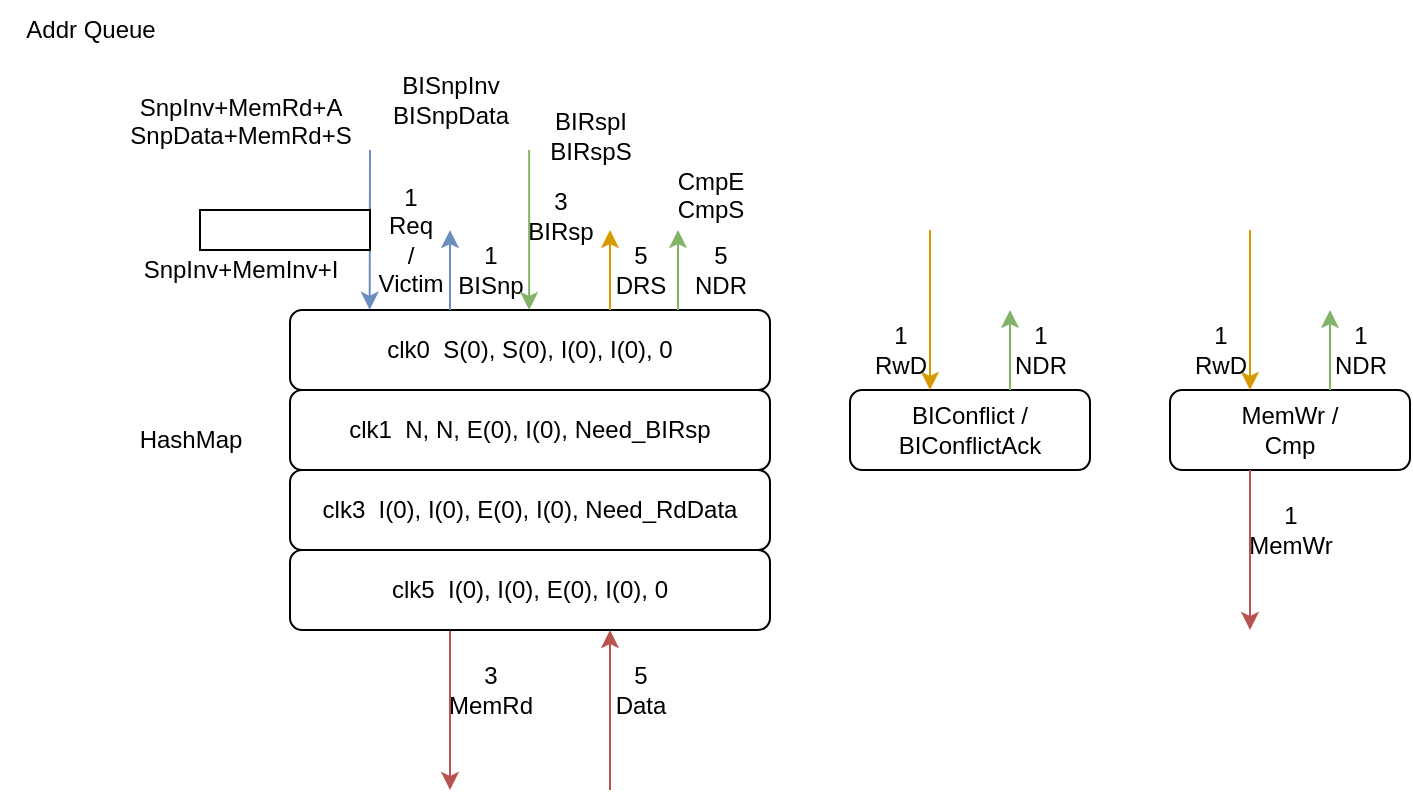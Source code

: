 <mxfile>
    <diagram id="RKooDY8fcuxsYfBq0sk9" name="第 1 页">
        <mxGraphModel dx="460" dy="289" grid="1" gridSize="10" guides="1" tooltips="1" connect="1" arrows="1" fold="1" page="1" pageScale="1" pageWidth="827" pageHeight="1169" math="0" shadow="0">
            <root>
                <mxCell id="0"/>
                <mxCell id="1" parent="0"/>
                <mxCell id="2" value="clk0&amp;nbsp; S(0), S(0), I(0), I(0), 0" style="rounded=1;whiteSpace=wrap;html=1;" parent="1" vertex="1">
                    <mxGeometry x="160" y="160" width="240" height="40" as="geometry"/>
                </mxCell>
                <mxCell id="3" value="" style="endArrow=classic;html=1;entryX=0.166;entryY=-0.003;entryDx=0;entryDy=0;fillColor=#dae8fc;strokeColor=#6c8ebf;entryPerimeter=0;" parent="1" target="2" edge="1">
                    <mxGeometry width="50" height="50" relative="1" as="geometry">
                        <mxPoint x="200" y="80" as="sourcePoint"/>
                        <mxPoint x="270" y="90" as="targetPoint"/>
                    </mxGeometry>
                </mxCell>
                <mxCell id="4" value="1&lt;div&gt;Req&lt;/div&gt;&lt;div&gt;/&lt;/div&gt;&lt;div&gt;Victim&lt;/div&gt;" style="text;html=1;align=center;verticalAlign=middle;resizable=0;points=[];autosize=1;strokeColor=none;fillColor=none;" parent="1" vertex="1">
                    <mxGeometry x="190" y="90" width="60" height="70" as="geometry"/>
                </mxCell>
                <mxCell id="5" value="clk1&amp;nbsp; N, N,&amp;nbsp;&lt;span style=&quot;color: rgb(0, 0, 0);&quot;&gt;E(0), I(0), Need_BIRsp&lt;/span&gt;" style="rounded=1;whiteSpace=wrap;html=1;" parent="1" vertex="1">
                    <mxGeometry x="160" y="200" width="240" height="40" as="geometry"/>
                </mxCell>
                <mxCell id="6" value="clk3&amp;nbsp;&amp;nbsp;&lt;span style=&quot;color: rgb(0, 0, 0);&quot;&gt;I(0),&amp;nbsp;&lt;/span&gt;&lt;span style=&quot;color: rgb(0, 0, 0);&quot;&gt;I(0)&lt;/span&gt;&lt;span style=&quot;color: rgb(0, 0, 0);&quot;&gt;,&amp;nbsp;&lt;/span&gt;&lt;span style=&quot;color: rgb(0, 0, 0);&quot;&gt;E(0), I(0), Need_RdData&lt;/span&gt;" style="rounded=1;whiteSpace=wrap;html=1;" parent="1" vertex="1">
                    <mxGeometry x="160" y="240" width="240" height="40" as="geometry"/>
                </mxCell>
                <mxCell id="12" value="" style="endArrow=none;html=1;entryX=0.166;entryY=-0.003;entryDx=0;entryDy=0;fillColor=#dae8fc;strokeColor=#6c8ebf;entryPerimeter=0;startArrow=classic;startFill=1;endFill=0;" parent="1" edge="1">
                    <mxGeometry width="50" height="50" relative="1" as="geometry">
                        <mxPoint x="240" y="120" as="sourcePoint"/>
                        <mxPoint x="240" y="160" as="targetPoint"/>
                    </mxGeometry>
                </mxCell>
                <mxCell id="14" value="1&lt;div&gt;BISnp&lt;/div&gt;" style="text;html=1;align=center;verticalAlign=middle;resizable=0;points=[];autosize=1;strokeColor=none;fillColor=none;" parent="1" vertex="1">
                    <mxGeometry x="230" y="120" width="60" height="40" as="geometry"/>
                </mxCell>
                <mxCell id="15" value="" style="endArrow=classic;html=1;entryX=0.166;entryY=-0.003;entryDx=0;entryDy=0;fillColor=#d5e8d4;strokeColor=#82b366;entryPerimeter=0;" parent="1" edge="1">
                    <mxGeometry width="50" height="50" relative="1" as="geometry">
                        <mxPoint x="279.58" y="80" as="sourcePoint"/>
                        <mxPoint x="279.58" y="160" as="targetPoint"/>
                    </mxGeometry>
                </mxCell>
                <mxCell id="16" value="3&lt;div&gt;BIRsp&lt;/div&gt;" style="text;html=1;align=center;verticalAlign=middle;resizable=0;points=[];autosize=1;strokeColor=none;fillColor=none;" parent="1" vertex="1">
                    <mxGeometry x="265" y="93" width="60" height="40" as="geometry"/>
                </mxCell>
                <mxCell id="17" value="" style="endArrow=classic;html=1;entryX=0.166;entryY=-0.003;entryDx=0;entryDy=0;fillColor=#f8cecc;strokeColor=#b85450;entryPerimeter=0;" parent="1" edge="1">
                    <mxGeometry width="50" height="50" relative="1" as="geometry">
                        <mxPoint x="240" y="320" as="sourcePoint"/>
                        <mxPoint x="240" y="400" as="targetPoint"/>
                    </mxGeometry>
                </mxCell>
                <mxCell id="18" value="3&lt;div&gt;MemRd&lt;/div&gt;" style="text;html=1;align=center;verticalAlign=middle;resizable=0;points=[];autosize=1;strokeColor=none;fillColor=none;" parent="1" vertex="1">
                    <mxGeometry x="225" y="330" width="70" height="40" as="geometry"/>
                </mxCell>
                <mxCell id="20" value="" style="endArrow=none;html=1;entryX=0.166;entryY=-0.003;entryDx=0;entryDy=0;fillColor=#f8cecc;strokeColor=#b85450;entryPerimeter=0;endFill=0;startArrow=classic;startFill=1;" parent="1" edge="1">
                    <mxGeometry width="50" height="50" relative="1" as="geometry">
                        <mxPoint x="320" y="320" as="sourcePoint"/>
                        <mxPoint x="320" y="400" as="targetPoint"/>
                    </mxGeometry>
                </mxCell>
                <mxCell id="21" value="5&lt;div&gt;Data&lt;/div&gt;" style="text;html=1;align=center;verticalAlign=middle;resizable=0;points=[];autosize=1;strokeColor=none;fillColor=none;" parent="1" vertex="1">
                    <mxGeometry x="310" y="330" width="50" height="40" as="geometry"/>
                </mxCell>
                <mxCell id="22" value="clk5&amp;nbsp;&amp;nbsp;&lt;span style=&quot;color: rgb(0, 0, 0);&quot;&gt;I(0),&amp;nbsp;&lt;/span&gt;&lt;span style=&quot;color: rgb(0, 0, 0);&quot;&gt;I(0)&lt;/span&gt;&lt;span style=&quot;color: rgb(0, 0, 0);&quot;&gt;,&amp;nbsp;&lt;/span&gt;&lt;span style=&quot;color: rgb(0, 0, 0);&quot;&gt;E(0), I(0), 0&lt;/span&gt;" style="rounded=1;whiteSpace=wrap;html=1;" parent="1" vertex="1">
                    <mxGeometry x="160" y="280" width="240" height="40" as="geometry"/>
                </mxCell>
                <mxCell id="23" value="" style="endArrow=none;html=1;entryX=0.166;entryY=-0.003;entryDx=0;entryDy=0;fillColor=#ffe6cc;strokeColor=#d79b00;entryPerimeter=0;startArrow=classic;startFill=1;endFill=0;" parent="1" edge="1">
                    <mxGeometry width="50" height="50" relative="1" as="geometry">
                        <mxPoint x="320" y="120" as="sourcePoint"/>
                        <mxPoint x="320" y="160" as="targetPoint"/>
                    </mxGeometry>
                </mxCell>
                <mxCell id="24" value="5&lt;div&gt;DRS&lt;/div&gt;" style="text;html=1;align=center;verticalAlign=middle;resizable=0;points=[];autosize=1;strokeColor=none;fillColor=none;" parent="1" vertex="1">
                    <mxGeometry x="310" y="120" width="50" height="40" as="geometry"/>
                </mxCell>
                <mxCell id="25" value="BIConflict /&lt;div&gt;&lt;span style=&quot;color: rgb(0, 0, 0);&quot;&gt;BIConflictAck&lt;/span&gt;&lt;/div&gt;" style="rounded=1;whiteSpace=wrap;html=1;" parent="1" vertex="1">
                    <mxGeometry x="440" y="200" width="120" height="40" as="geometry"/>
                </mxCell>
                <mxCell id="26" value="" style="endArrow=none;html=1;entryX=0.166;entryY=-0.003;entryDx=0;entryDy=0;fillColor=#d5e8d4;strokeColor=#82b366;entryPerimeter=0;startArrow=classic;startFill=1;endFill=0;" parent="1" edge="1">
                    <mxGeometry width="50" height="50" relative="1" as="geometry">
                        <mxPoint x="520" y="160" as="sourcePoint"/>
                        <mxPoint x="520" y="200" as="targetPoint"/>
                    </mxGeometry>
                </mxCell>
                <mxCell id="27" value="1&lt;div&gt;NDR&lt;/div&gt;" style="text;html=1;align=center;verticalAlign=middle;resizable=0;points=[];autosize=1;strokeColor=none;fillColor=none;" parent="1" vertex="1">
                    <mxGeometry x="510" y="160" width="50" height="40" as="geometry"/>
                </mxCell>
                <mxCell id="30" value="" style="endArrow=classic;html=1;entryX=0.166;entryY=-0.003;entryDx=0;entryDy=0;fillColor=#ffe6cc;strokeColor=#d79b00;entryPerimeter=0;" parent="1" edge="1">
                    <mxGeometry width="50" height="50" relative="1" as="geometry">
                        <mxPoint x="480" y="120" as="sourcePoint"/>
                        <mxPoint x="480" y="200" as="targetPoint"/>
                    </mxGeometry>
                </mxCell>
                <mxCell id="31" value="1&lt;div&gt;RwD&lt;/div&gt;" style="text;html=1;align=center;verticalAlign=middle;resizable=0;points=[];autosize=1;strokeColor=none;fillColor=none;" parent="1" vertex="1">
                    <mxGeometry x="440" y="160" width="50" height="40" as="geometry"/>
                </mxCell>
                <mxCell id="32" value="&lt;span style=&quot;color: rgb(0, 0, 0);&quot;&gt;MemWr /&lt;/span&gt;&lt;div&gt;&lt;span style=&quot;color: rgb(0, 0, 0);&quot;&gt;Cmp&lt;/span&gt;&lt;/div&gt;" style="rounded=1;whiteSpace=wrap;html=1;" parent="1" vertex="1">
                    <mxGeometry x="600" y="200" width="120" height="40" as="geometry"/>
                </mxCell>
                <mxCell id="33" value="" style="endArrow=none;html=1;entryX=0.166;entryY=-0.003;entryDx=0;entryDy=0;fillColor=#d5e8d4;strokeColor=#82b366;entryPerimeter=0;startArrow=classic;startFill=1;endFill=0;" parent="1" edge="1">
                    <mxGeometry width="50" height="50" relative="1" as="geometry">
                        <mxPoint x="680" y="160" as="sourcePoint"/>
                        <mxPoint x="680" y="200" as="targetPoint"/>
                    </mxGeometry>
                </mxCell>
                <mxCell id="34" value="1&lt;div&gt;NDR&lt;/div&gt;" style="text;html=1;align=center;verticalAlign=middle;resizable=0;points=[];autosize=1;strokeColor=none;fillColor=none;" parent="1" vertex="1">
                    <mxGeometry x="670" y="160" width="50" height="40" as="geometry"/>
                </mxCell>
                <mxCell id="35" value="" style="endArrow=classic;html=1;entryX=0.166;entryY=-0.003;entryDx=0;entryDy=0;fillColor=#ffe6cc;strokeColor=#d79b00;entryPerimeter=0;" parent="1" edge="1">
                    <mxGeometry width="50" height="50" relative="1" as="geometry">
                        <mxPoint x="640" y="120" as="sourcePoint"/>
                        <mxPoint x="640" y="200" as="targetPoint"/>
                    </mxGeometry>
                </mxCell>
                <mxCell id="36" value="1&lt;div&gt;RwD&lt;/div&gt;" style="text;html=1;align=center;verticalAlign=middle;resizable=0;points=[];autosize=1;strokeColor=none;fillColor=none;" parent="1" vertex="1">
                    <mxGeometry x="600" y="160" width="50" height="40" as="geometry"/>
                </mxCell>
                <mxCell id="37" value="" style="endArrow=classic;html=1;entryX=0.166;entryY=-0.003;entryDx=0;entryDy=0;fillColor=#f8cecc;strokeColor=#b85450;entryPerimeter=0;" parent="1" edge="1">
                    <mxGeometry width="50" height="50" relative="1" as="geometry">
                        <mxPoint x="640" y="240" as="sourcePoint"/>
                        <mxPoint x="640" y="320" as="targetPoint"/>
                    </mxGeometry>
                </mxCell>
                <mxCell id="38" value="1&lt;br&gt;&lt;div&gt;MemWr&lt;/div&gt;" style="text;html=1;align=center;verticalAlign=middle;resizable=0;points=[];autosize=1;strokeColor=none;fillColor=none;" parent="1" vertex="1">
                    <mxGeometry x="625" y="250" width="70" height="40" as="geometry"/>
                </mxCell>
                <mxCell id="39" value="SnpInv+MemRd+A&lt;div&gt;&lt;span style=&quot;color: rgb(0, 0, 0);&quot;&gt;SnpData+MemRd+S&lt;/span&gt;&lt;/div&gt;&lt;div&gt;&lt;br&gt;&lt;/div&gt;" style="text;html=1;align=center;verticalAlign=middle;resizable=0;points=[];autosize=1;strokeColor=none;fillColor=none;" parent="1" vertex="1">
                    <mxGeometry x="70" y="43" width="130" height="60" as="geometry"/>
                </mxCell>
                <mxCell id="42" value="BISnpInv&lt;div&gt;BISnpData&lt;/div&gt;" style="text;html=1;align=center;verticalAlign=middle;resizable=0;points=[];autosize=1;strokeColor=none;fillColor=none;" parent="1" vertex="1">
                    <mxGeometry x="200" y="35" width="80" height="40" as="geometry"/>
                </mxCell>
                <mxCell id="43" value="BIRspI&lt;div&gt;&lt;span style=&quot;color: rgb(0, 0, 0);&quot;&gt;BIRspS&lt;/span&gt;&lt;/div&gt;" style="text;html=1;align=center;verticalAlign=middle;resizable=0;points=[];autosize=1;strokeColor=none;fillColor=none;" parent="1" vertex="1">
                    <mxGeometry x="280" y="53" width="60" height="40" as="geometry"/>
                </mxCell>
                <mxCell id="44" value="CmpE&lt;div&gt;CmpS&lt;/div&gt;&lt;div&gt;&lt;br&gt;&lt;/div&gt;" style="text;html=1;align=center;verticalAlign=middle;resizable=0;points=[];autosize=1;strokeColor=none;fillColor=none;" parent="1" vertex="1">
                    <mxGeometry x="340" y="80" width="60" height="60" as="geometry"/>
                </mxCell>
                <mxCell id="46" value="" style="rounded=0;whiteSpace=wrap;html=1;" parent="1" vertex="1">
                    <mxGeometry x="115" y="110" width="85" height="20" as="geometry"/>
                </mxCell>
                <mxCell id="47" value="SnpInv+MemInv+I" style="text;html=1;align=center;verticalAlign=middle;resizable=0;points=[];autosize=1;strokeColor=none;fillColor=none;" parent="1" vertex="1">
                    <mxGeometry x="75" y="125" width="120" height="30" as="geometry"/>
                </mxCell>
                <mxCell id="48" value="HashMap" style="text;html=1;align=center;verticalAlign=middle;resizable=0;points=[];autosize=1;strokeColor=none;fillColor=none;" parent="1" vertex="1">
                    <mxGeometry x="75" y="210" width="70" height="30" as="geometry"/>
                </mxCell>
                <mxCell id="49" value="Addr Queue" style="text;html=1;align=center;verticalAlign=middle;resizable=0;points=[];autosize=1;strokeColor=none;fillColor=none;" parent="1" vertex="1">
                    <mxGeometry x="15" y="5" width="90" height="30" as="geometry"/>
                </mxCell>
                <mxCell id="51" value="" style="endArrow=none;html=1;entryX=0.166;entryY=-0.003;entryDx=0;entryDy=0;fillColor=#d5e8d4;strokeColor=#82b366;entryPerimeter=0;startArrow=classic;startFill=1;endFill=0;" parent="1" edge="1">
                    <mxGeometry width="50" height="50" relative="1" as="geometry">
                        <mxPoint x="354" y="120" as="sourcePoint"/>
                        <mxPoint x="354" y="160" as="targetPoint"/>
                    </mxGeometry>
                </mxCell>
                <mxCell id="52" value="5&lt;div&gt;NDR&lt;/div&gt;" style="text;html=1;align=center;verticalAlign=middle;resizable=0;points=[];autosize=1;strokeColor=none;fillColor=none;" parent="1" vertex="1">
                    <mxGeometry x="350" y="120" width="50" height="40" as="geometry"/>
                </mxCell>
            </root>
        </mxGraphModel>
    </diagram>
</mxfile>
